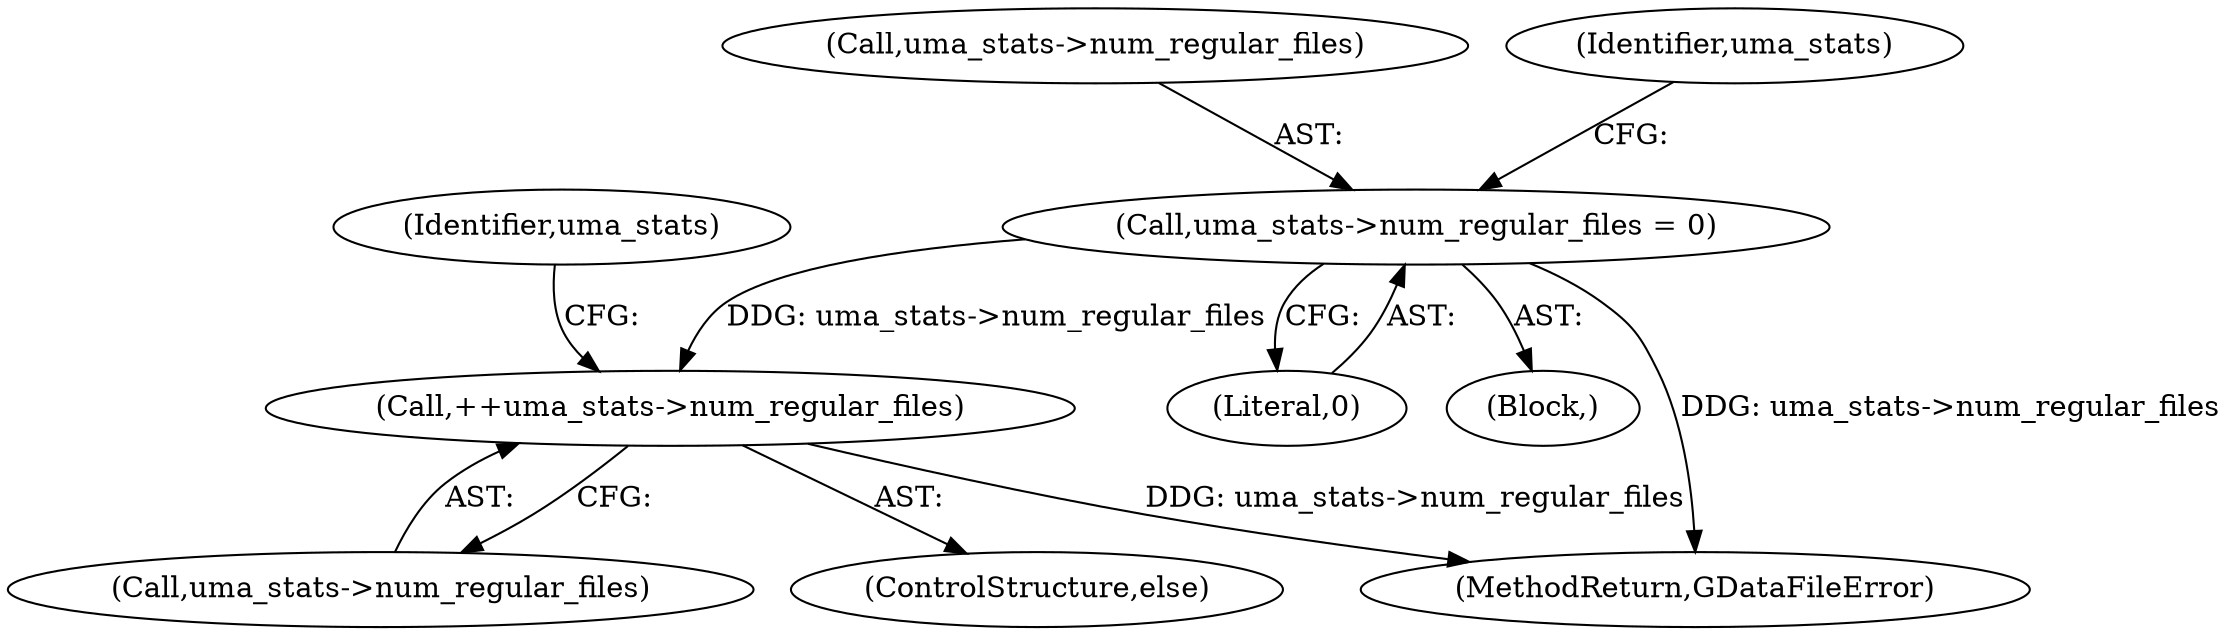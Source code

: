 digraph "0_Chrome_dd3b6fe574edad231c01c78e4647a74c38dc4178_16@pointer" {
"1000206" [label="(Call,++uma_stats->num_regular_files)"];
"1000115" [label="(Call,uma_stats->num_regular_files = 0)"];
"1000116" [label="(Call,uma_stats->num_regular_files)"];
"1000213" [label="(Identifier,uma_stats)"];
"1000246" [label="(MethodReturn,GDataFileError)"];
"1000206" [label="(Call,++uma_stats->num_regular_files)"];
"1000119" [label="(Literal,0)"];
"1000122" [label="(Identifier,uma_stats)"];
"1000115" [label="(Call,uma_stats->num_regular_files = 0)"];
"1000207" [label="(Call,uma_stats->num_regular_files)"];
"1000105" [label="(Block,)"];
"1000205" [label="(ControlStructure,else)"];
"1000206" -> "1000205"  [label="AST: "];
"1000206" -> "1000207"  [label="CFG: "];
"1000207" -> "1000206"  [label="AST: "];
"1000213" -> "1000206"  [label="CFG: "];
"1000206" -> "1000246"  [label="DDG: uma_stats->num_regular_files"];
"1000115" -> "1000206"  [label="DDG: uma_stats->num_regular_files"];
"1000115" -> "1000105"  [label="AST: "];
"1000115" -> "1000119"  [label="CFG: "];
"1000116" -> "1000115"  [label="AST: "];
"1000119" -> "1000115"  [label="AST: "];
"1000122" -> "1000115"  [label="CFG: "];
"1000115" -> "1000246"  [label="DDG: uma_stats->num_regular_files"];
}
